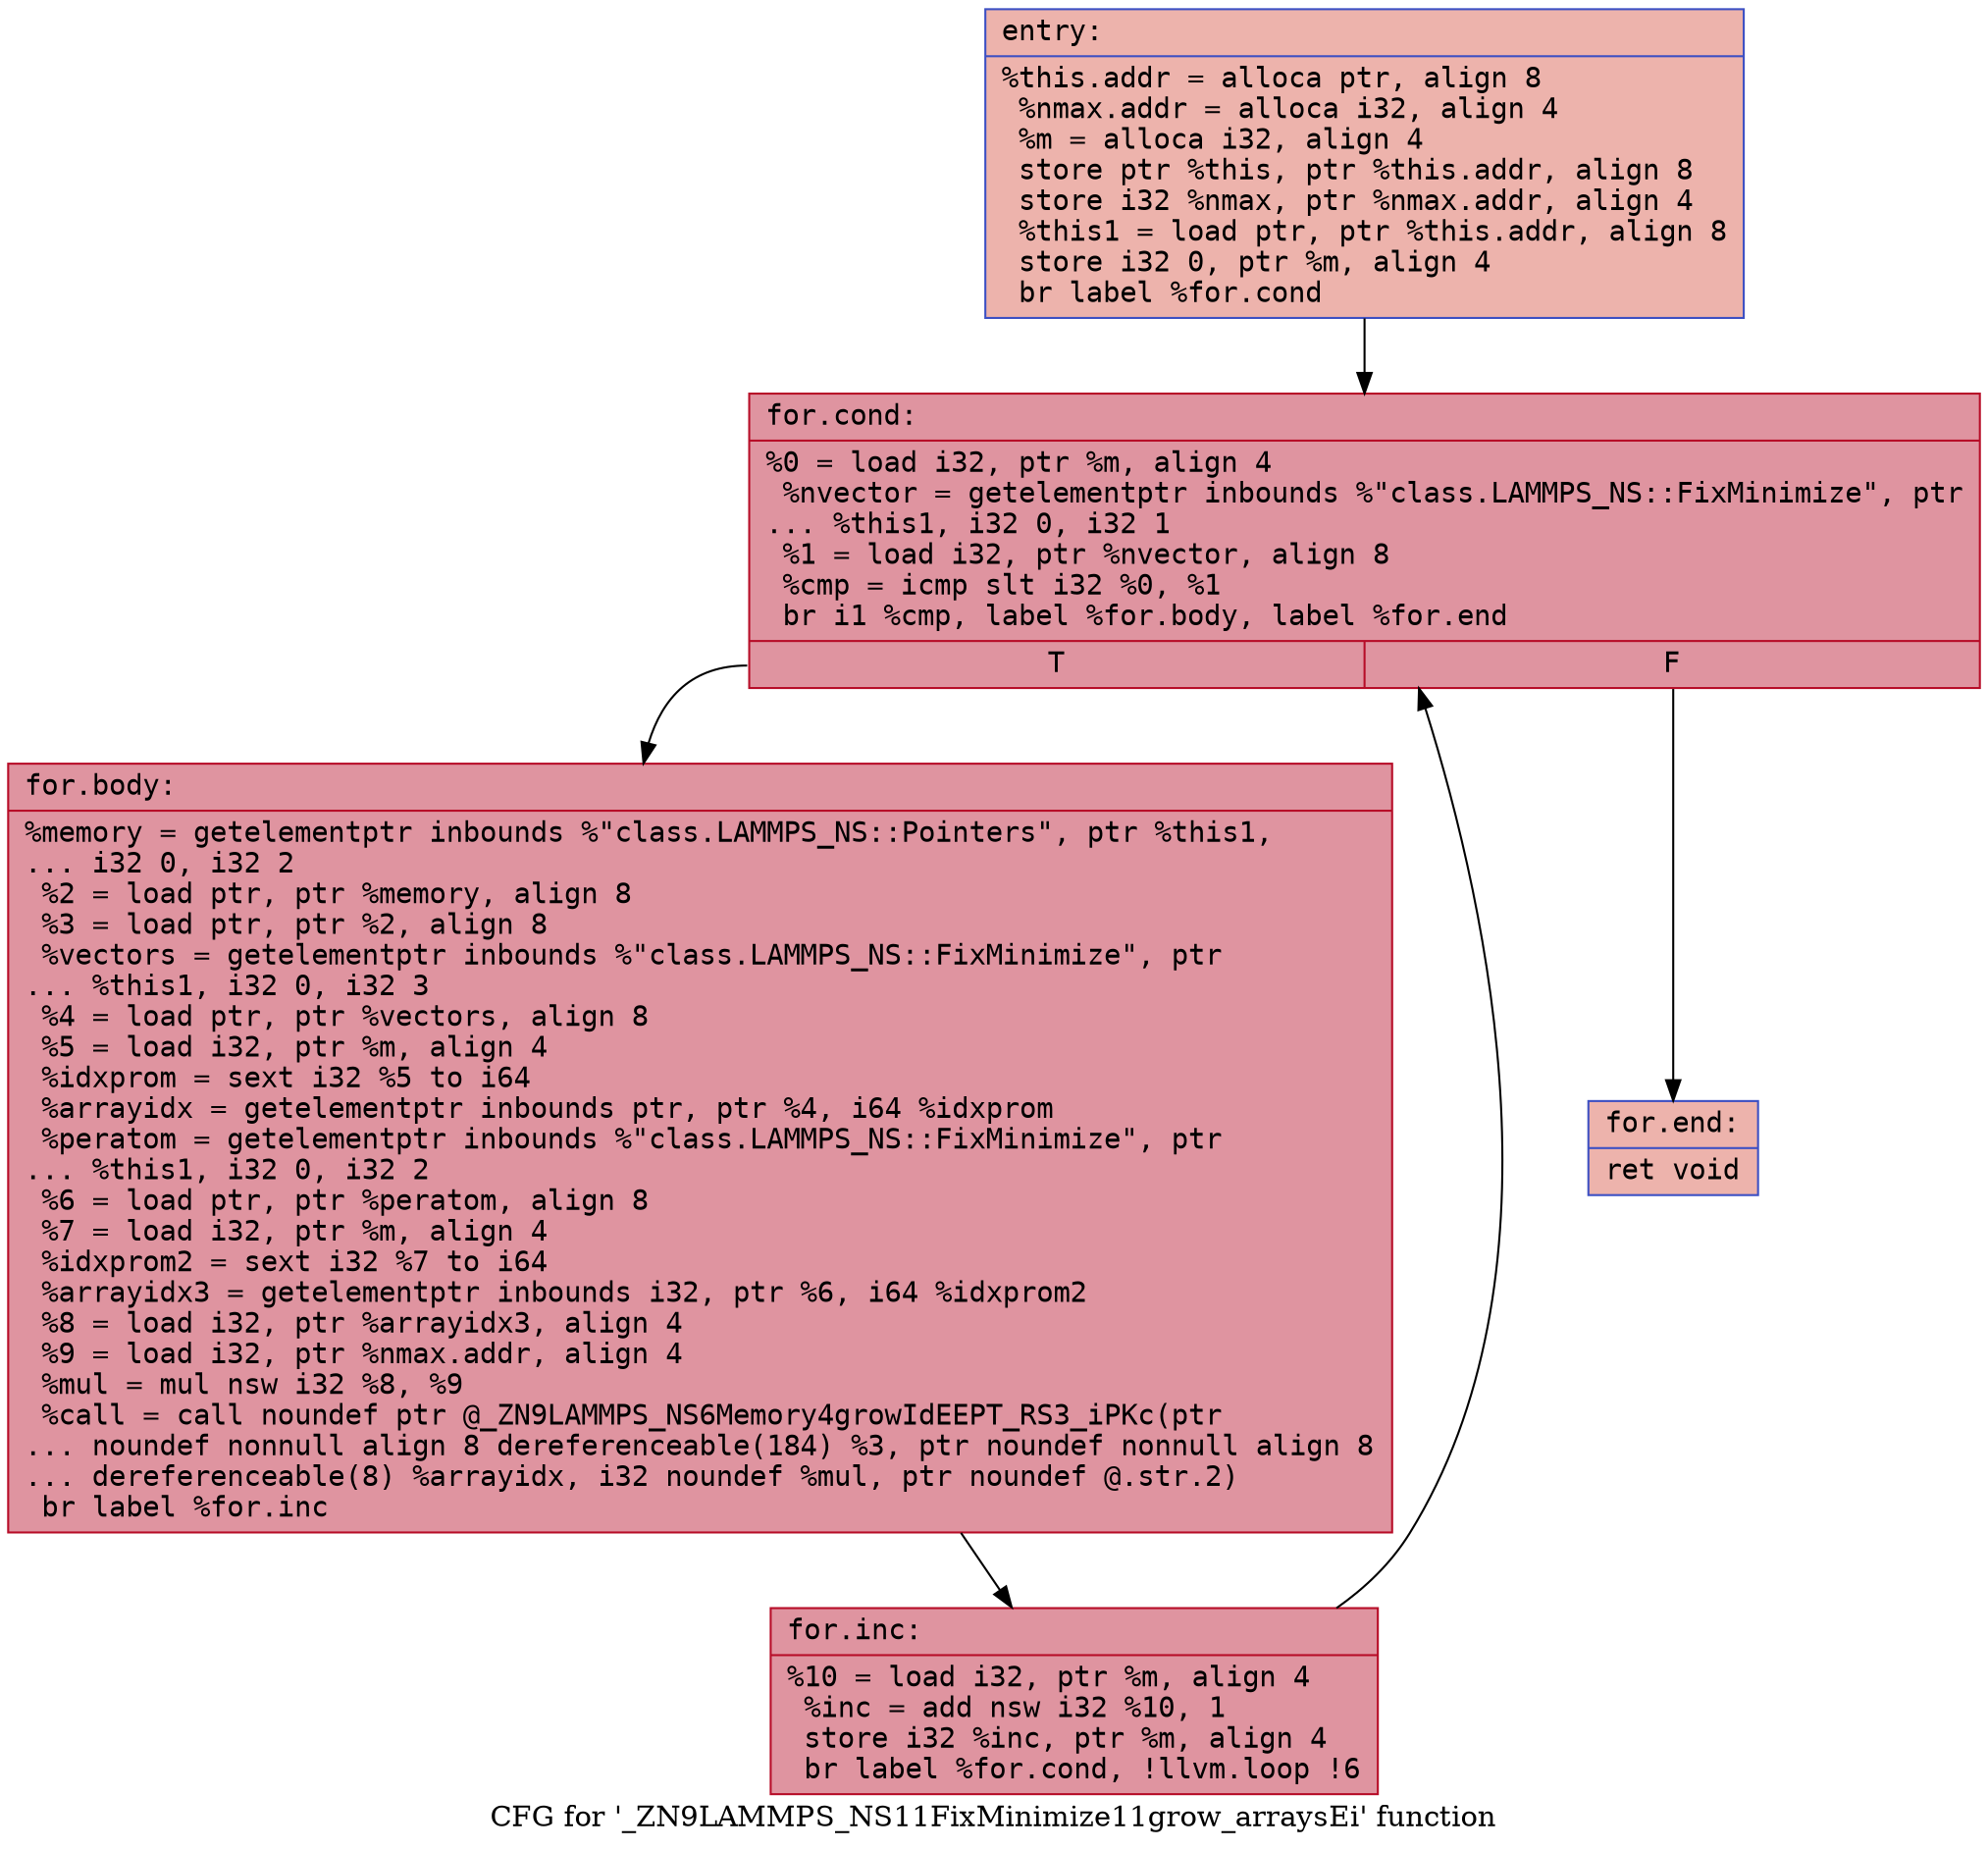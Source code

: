 digraph "CFG for '_ZN9LAMMPS_NS11FixMinimize11grow_arraysEi' function" {
	label="CFG for '_ZN9LAMMPS_NS11FixMinimize11grow_arraysEi' function";

	Node0x5624a1c376f0 [shape=record,color="#3d50c3ff", style=filled, fillcolor="#d6524470" fontname="Courier",label="{entry:\l|  %this.addr = alloca ptr, align 8\l  %nmax.addr = alloca i32, align 4\l  %m = alloca i32, align 4\l  store ptr %this, ptr %this.addr, align 8\l  store i32 %nmax, ptr %nmax.addr, align 4\l  %this1 = load ptr, ptr %this.addr, align 8\l  store i32 0, ptr %m, align 4\l  br label %for.cond\l}"];
	Node0x5624a1c376f0 -> Node0x5624a1c37a40[tooltip="entry -> for.cond\nProbability 100.00%" ];
	Node0x5624a1c37a40 [shape=record,color="#b70d28ff", style=filled, fillcolor="#b70d2870" fontname="Courier",label="{for.cond:\l|  %0 = load i32, ptr %m, align 4\l  %nvector = getelementptr inbounds %\"class.LAMMPS_NS::FixMinimize\", ptr\l... %this1, i32 0, i32 1\l  %1 = load i32, ptr %nvector, align 8\l  %cmp = icmp slt i32 %0, %1\l  br i1 %cmp, label %for.body, label %for.end\l|{<s0>T|<s1>F}}"];
	Node0x5624a1c37a40:s0 -> Node0x5624a1c37dc0[tooltip="for.cond -> for.body\nProbability 96.88%" ];
	Node0x5624a1c37a40:s1 -> Node0x5624a1c37e40[tooltip="for.cond -> for.end\nProbability 3.12%" ];
	Node0x5624a1c37dc0 [shape=record,color="#b70d28ff", style=filled, fillcolor="#b70d2870" fontname="Courier",label="{for.body:\l|  %memory = getelementptr inbounds %\"class.LAMMPS_NS::Pointers\", ptr %this1,\l... i32 0, i32 2\l  %2 = load ptr, ptr %memory, align 8\l  %3 = load ptr, ptr %2, align 8\l  %vectors = getelementptr inbounds %\"class.LAMMPS_NS::FixMinimize\", ptr\l... %this1, i32 0, i32 3\l  %4 = load ptr, ptr %vectors, align 8\l  %5 = load i32, ptr %m, align 4\l  %idxprom = sext i32 %5 to i64\l  %arrayidx = getelementptr inbounds ptr, ptr %4, i64 %idxprom\l  %peratom = getelementptr inbounds %\"class.LAMMPS_NS::FixMinimize\", ptr\l... %this1, i32 0, i32 2\l  %6 = load ptr, ptr %peratom, align 8\l  %7 = load i32, ptr %m, align 4\l  %idxprom2 = sext i32 %7 to i64\l  %arrayidx3 = getelementptr inbounds i32, ptr %6, i64 %idxprom2\l  %8 = load i32, ptr %arrayidx3, align 4\l  %9 = load i32, ptr %nmax.addr, align 4\l  %mul = mul nsw i32 %8, %9\l  %call = call noundef ptr @_ZN9LAMMPS_NS6Memory4growIdEEPT_RS3_iPKc(ptr\l... noundef nonnull align 8 dereferenceable(184) %3, ptr noundef nonnull align 8\l... dereferenceable(8) %arrayidx, i32 noundef %mul, ptr noundef @.str.2)\l  br label %for.inc\l}"];
	Node0x5624a1c37dc0 -> Node0x5624a1c38d60[tooltip="for.body -> for.inc\nProbability 100.00%" ];
	Node0x5624a1c38d60 [shape=record,color="#b70d28ff", style=filled, fillcolor="#b70d2870" fontname="Courier",label="{for.inc:\l|  %10 = load i32, ptr %m, align 4\l  %inc = add nsw i32 %10, 1\l  store i32 %inc, ptr %m, align 4\l  br label %for.cond, !llvm.loop !6\l}"];
	Node0x5624a1c38d60 -> Node0x5624a1c37a40[tooltip="for.inc -> for.cond\nProbability 100.00%" ];
	Node0x5624a1c37e40 [shape=record,color="#3d50c3ff", style=filled, fillcolor="#d6524470" fontname="Courier",label="{for.end:\l|  ret void\l}"];
}
